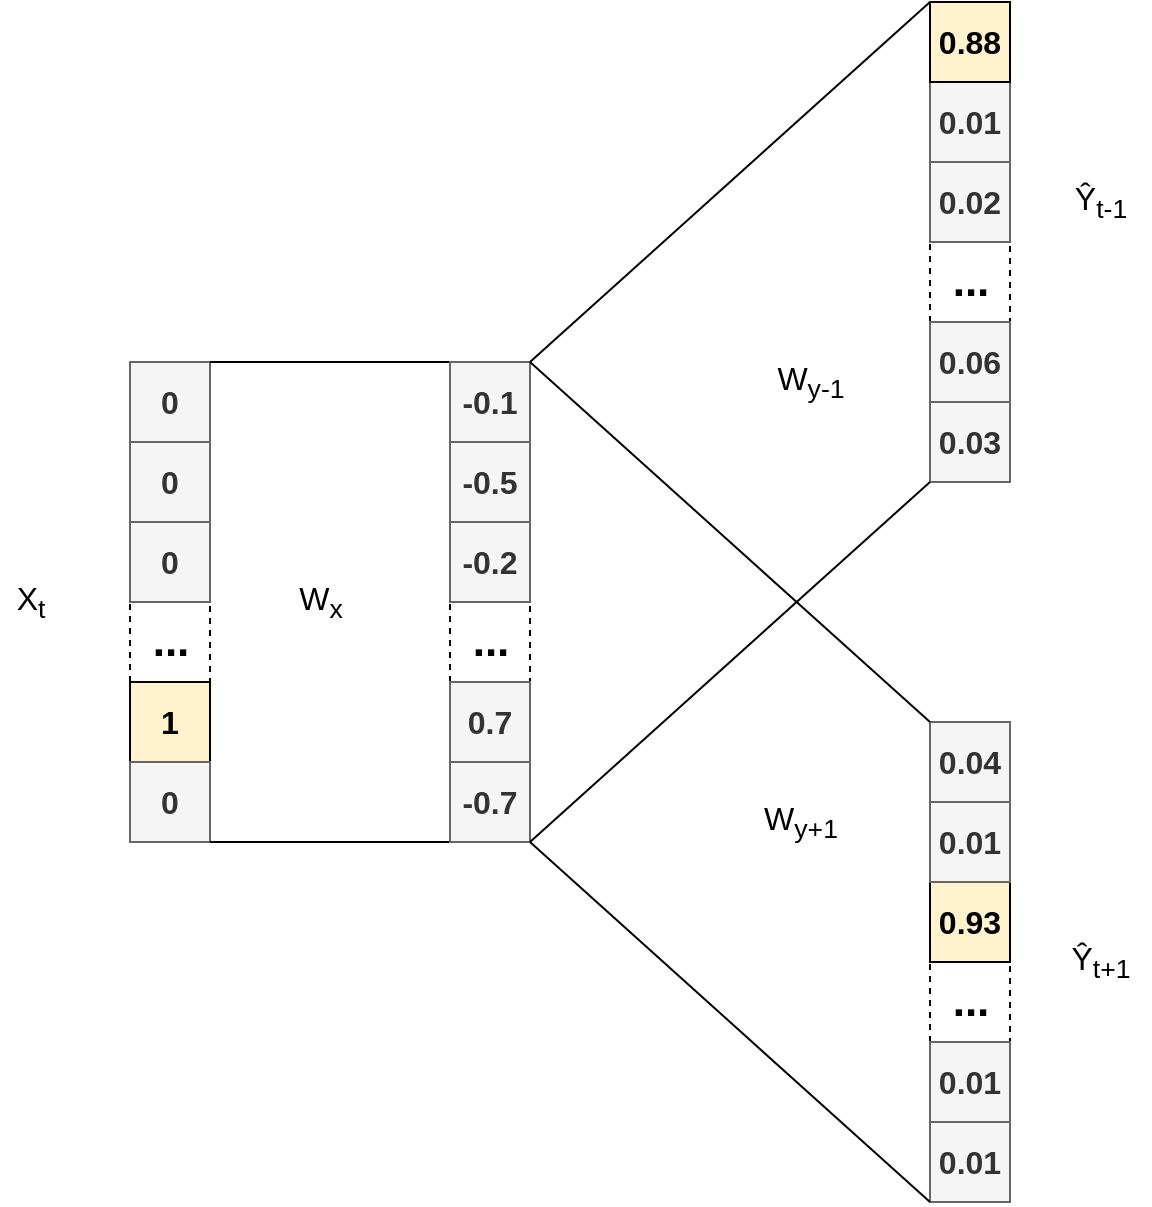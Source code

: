 <mxfile version="12.7.8" type="device"><diagram id="s8bNsZxxSSoOxSMyhNG8" name="Page-1"><mxGraphModel dx="1349" dy="762" grid="1" gridSize="10" guides="1" tooltips="1" connect="1" arrows="1" fold="1" page="1" pageScale="1" pageWidth="850" pageHeight="1100" math="0" shadow="0"><root><mxCell id="0"/><mxCell id="1" parent="0"/><mxCell id="fOhk6AoUKMIYfyi80-py-2" value="&lt;div align=&quot;center&quot;&gt;&lt;b&gt;&lt;font style=&quot;font-size: 22px&quot;&gt;...&lt;/font&gt;&lt;/b&gt;&lt;/div&gt;" style="text;html=1;align=center;verticalAlign=middle;resizable=0;points=[];autosize=1;strokeColor=#000000;dashed=1;" parent="1" vertex="1"><mxGeometry x="200" y="360" width="40" height="40" as="geometry"/></mxCell><mxCell id="fOhk6AoUKMIYfyi80-py-3" value="&lt;div style=&quot;font-size: 16px&quot;&gt;&lt;font style=&quot;font-size: 16px&quot;&gt;&lt;b&gt;1&lt;/b&gt;&lt;/font&gt;&lt;/div&gt;" style="rounded=0;whiteSpace=wrap;html=1;align=center;fillColor=#fff2cc;strokeColor=#000000;" parent="1" vertex="1"><mxGeometry x="200" y="400" width="40" height="40" as="geometry"/></mxCell><mxCell id="fOhk6AoUKMIYfyi80-py-4" value="&lt;font size=&quot;1&quot;&gt;&lt;b style=&quot;font-size: 16px&quot;&gt;0&lt;/b&gt;&lt;/font&gt;" style="rounded=0;whiteSpace=wrap;html=1;align=center;fillColor=#f5f5f5;strokeColor=#666666;fontColor=#333333;" parent="1" vertex="1"><mxGeometry x="200" y="240" width="40" height="40" as="geometry"/></mxCell><mxCell id="fOhk6AoUKMIYfyi80-py-5" value="&lt;font size=&quot;1&quot;&gt;&lt;b style=&quot;font-size: 16px&quot;&gt;0&lt;/b&gt;&lt;/font&gt;" style="rounded=0;whiteSpace=wrap;html=1;align=center;fillColor=#f5f5f5;strokeColor=#666666;fontColor=#333333;" parent="1" vertex="1"><mxGeometry x="200" y="320" width="40" height="40" as="geometry"/></mxCell><mxCell id="fOhk6AoUKMIYfyi80-py-6" value="&lt;font size=&quot;1&quot;&gt;&lt;b style=&quot;font-size: 16px&quot;&gt;0&lt;/b&gt;&lt;/font&gt;" style="rounded=0;whiteSpace=wrap;html=1;align=center;fillColor=#f5f5f5;strokeColor=#666666;fontColor=#333333;" parent="1" vertex="1"><mxGeometry x="200" y="280" width="40" height="40" as="geometry"/></mxCell><mxCell id="fOhk6AoUKMIYfyi80-py-7" value="&lt;font size=&quot;1&quot;&gt;&lt;b style=&quot;font-size: 16px&quot;&gt;0&lt;/b&gt;&lt;/font&gt;" style="rounded=0;whiteSpace=wrap;html=1;align=center;fillColor=#f5f5f5;strokeColor=#666666;fontColor=#333333;" parent="1" vertex="1"><mxGeometry x="200" y="440" width="40" height="40" as="geometry"/></mxCell><mxCell id="fOhk6AoUKMIYfyi80-py-37" value="" style="endArrow=none;html=1;exitX=1;exitY=1;exitDx=0;exitDy=0;entryX=0;entryY=1;entryDx=0;entryDy=0;" parent="1" source="fOhk6AoUKMIYfyi80-py-7" target="Wn7oslMH8ZanSGJkCotL-6" edge="1"><mxGeometry width="50" height="50" relative="1" as="geometry"><mxPoint x="400" y="420" as="sourcePoint"/><mxPoint x="360" y="480" as="targetPoint"/></mxGeometry></mxCell><mxCell id="fOhk6AoUKMIYfyi80-py-38" value="" style="endArrow=none;html=1;exitX=1;exitY=0;exitDx=0;exitDy=0;entryX=0;entryY=0;entryDx=0;entryDy=0;" parent="1" source="fOhk6AoUKMIYfyi80-py-4" target="Wn7oslMH8ZanSGJkCotL-8" edge="1"><mxGeometry width="50" height="50" relative="1" as="geometry"><mxPoint x="240" y="260" as="sourcePoint"/><mxPoint x="360" y="240" as="targetPoint"/></mxGeometry></mxCell><mxCell id="fOhk6AoUKMIYfyi80-py-41" value="&lt;font style=&quot;font-size: 16px&quot;&gt;X&lt;sub&gt;t&lt;/sub&gt;&lt;/font&gt;" style="text;html=1;align=center;verticalAlign=middle;resizable=0;points=[];autosize=1;" parent="1" vertex="1"><mxGeometry x="135" y="350" width="30" height="20" as="geometry"/></mxCell><mxCell id="fOhk6AoUKMIYfyi80-py-43" value="&lt;font style=&quot;font-size: 16px&quot;&gt;W&lt;sub&gt;x&lt;/sub&gt;&lt;/font&gt;" style="text;html=1;align=center;verticalAlign=middle;resizable=0;points=[];autosize=1;" parent="1" vertex="1"><mxGeometry x="275" y="350" width="40" height="20" as="geometry"/></mxCell><mxCell id="Wn7oslMH8ZanSGJkCotL-3" value="&lt;div align=&quot;center&quot;&gt;&lt;b&gt;&lt;font style=&quot;font-size: 22px&quot;&gt;...&lt;/font&gt;&lt;/b&gt;&lt;/div&gt;" style="text;html=1;align=center;verticalAlign=middle;resizable=0;points=[];autosize=1;strokeColor=#000000;dashed=1;" parent="1" vertex="1"><mxGeometry x="360" y="360" width="40" height="40" as="geometry"/></mxCell><mxCell id="Wn7oslMH8ZanSGJkCotL-4" value="&lt;div style=&quot;font-size: 16px&quot;&gt;&lt;font style=&quot;font-size: 16px&quot;&gt;&lt;b&gt;-0.2&lt;/b&gt;&lt;/font&gt;&lt;/div&gt;" style="rounded=0;whiteSpace=wrap;html=1;align=center;fillColor=#f5f5f5;strokeColor=#666666;fontColor=#333333;" parent="1" vertex="1"><mxGeometry x="360" y="320" width="40" height="40" as="geometry"/></mxCell><mxCell id="Wn7oslMH8ZanSGJkCotL-5" value="&lt;div style=&quot;font-size: 16px&quot;&gt;&lt;font style=&quot;font-size: 16px&quot;&gt;&lt;b&gt;0.7&lt;/b&gt;&lt;/font&gt;&lt;/div&gt;" style="rounded=0;whiteSpace=wrap;html=1;align=center;fillColor=#f5f5f5;strokeColor=#666666;fontColor=#333333;" parent="1" vertex="1"><mxGeometry x="360" y="400" width="40" height="40" as="geometry"/></mxCell><mxCell id="Wn7oslMH8ZanSGJkCotL-6" value="&lt;div style=&quot;font-size: 16px&quot;&gt;&lt;font style=&quot;font-size: 16px&quot;&gt;&lt;b&gt;-0.7&lt;/b&gt;&lt;/font&gt;&lt;/div&gt;" style="rounded=0;whiteSpace=wrap;html=1;align=center;fillColor=#f5f5f5;strokeColor=#666666;fontColor=#333333;" parent="1" vertex="1"><mxGeometry x="360" y="440" width="40" height="40" as="geometry"/></mxCell><mxCell id="Wn7oslMH8ZanSGJkCotL-7" value="&lt;div style=&quot;font-size: 16px&quot;&gt;&lt;font style=&quot;font-size: 16px&quot;&gt;&lt;b&gt;-0.5&lt;/b&gt;&lt;/font&gt;&lt;/div&gt;" style="rounded=0;whiteSpace=wrap;html=1;align=center;fillColor=#f5f5f5;strokeColor=#666666;fontColor=#333333;" parent="1" vertex="1"><mxGeometry x="360" y="280" width="40" height="40" as="geometry"/></mxCell><mxCell id="Wn7oslMH8ZanSGJkCotL-8" value="&lt;div style=&quot;font-size: 16px&quot;&gt;&lt;font style=&quot;font-size: 16px&quot;&gt;&lt;b&gt;-0.1&lt;/b&gt;&lt;/font&gt;&lt;/div&gt;" style="rounded=0;whiteSpace=wrap;html=1;align=center;fillColor=#f5f5f5;strokeColor=#666666;fontColor=#333333;" parent="1" vertex="1"><mxGeometry x="360" y="240" width="40" height="40" as="geometry"/></mxCell><mxCell id="Wn7oslMH8ZanSGJkCotL-9" value="&lt;div align=&quot;center&quot;&gt;&lt;b&gt;&lt;font style=&quot;font-size: 22px&quot;&gt;...&lt;/font&gt;&lt;/b&gt;&lt;/div&gt;" style="text;html=1;align=center;verticalAlign=middle;resizable=0;points=[];autosize=1;strokeColor=#000000;dashed=1;" parent="1" vertex="1"><mxGeometry x="600" y="540" width="40" height="40" as="geometry"/></mxCell><mxCell id="Wn7oslMH8ZanSGJkCotL-10" value="&lt;font size=&quot;1&quot;&gt;&lt;b style=&quot;font-size: 16px&quot;&gt;0.01&lt;/b&gt;&lt;/font&gt;" style="rounded=0;whiteSpace=wrap;html=1;align=center;fillColor=#f5f5f5;strokeColor=#666666;fontColor=#333333;" parent="1" vertex="1"><mxGeometry x="600" y="580" width="40" height="40" as="geometry"/></mxCell><mxCell id="Wn7oslMH8ZanSGJkCotL-11" value="&lt;font size=&quot;1&quot;&gt;&lt;b style=&quot;font-size: 16px&quot;&gt;0.93&lt;/b&gt;&lt;/font&gt;" style="rounded=0;whiteSpace=wrap;html=1;align=center;fillColor=#fff2cc;strokeColor=#000000;" parent="1" vertex="1"><mxGeometry x="600" y="500" width="40" height="40" as="geometry"/></mxCell><mxCell id="Wn7oslMH8ZanSGJkCotL-12" value="&lt;font size=&quot;1&quot;&gt;&lt;b style=&quot;font-size: 16px&quot;&gt;0.01&lt;/b&gt;&lt;/font&gt;" style="rounded=0;whiteSpace=wrap;html=1;align=center;fillColor=#f5f5f5;strokeColor=#666666;fontColor=#333333;" parent="1" vertex="1"><mxGeometry x="600" y="620" width="40" height="40" as="geometry"/></mxCell><mxCell id="Wn7oslMH8ZanSGJkCotL-13" value="&lt;font size=&quot;1&quot;&gt;&lt;b style=&quot;font-size: 16px&quot;&gt;0.01&lt;/b&gt;&lt;/font&gt;" style="rounded=0;whiteSpace=wrap;html=1;align=center;fillColor=#f5f5f5;strokeColor=#666666;fontColor=#333333;" parent="1" vertex="1"><mxGeometry x="600" y="460" width="40" height="40" as="geometry"/></mxCell><mxCell id="Wn7oslMH8ZanSGJkCotL-14" value="&lt;font size=&quot;1&quot;&gt;&lt;b style=&quot;font-size: 16px&quot;&gt;0.04&lt;/b&gt;&lt;/font&gt;" style="rounded=0;whiteSpace=wrap;html=1;align=center;fillColor=#f5f5f5;strokeColor=#666666;fontColor=#333333;" parent="1" vertex="1"><mxGeometry x="600" y="420" width="40" height="40" as="geometry"/></mxCell><mxCell id="Wn7oslMH8ZanSGJkCotL-15" value="&lt;div align=&quot;center&quot;&gt;&lt;b&gt;&lt;font style=&quot;font-size: 22px&quot;&gt;...&lt;/font&gt;&lt;/b&gt;&lt;/div&gt;" style="text;html=1;align=center;verticalAlign=middle;resizable=0;points=[];autosize=1;strokeColor=#000000;dashed=1;" parent="1" vertex="1"><mxGeometry x="600" y="180" width="40" height="40" as="geometry"/></mxCell><mxCell id="Wn7oslMH8ZanSGJkCotL-16" value="&lt;font size=&quot;1&quot;&gt;&lt;b style=&quot;font-size: 16px&quot;&gt;0.06&lt;/b&gt;&lt;/font&gt;" style="rounded=0;whiteSpace=wrap;html=1;align=center;fillColor=#f5f5f5;strokeColor=#666666;fontColor=#333333;" parent="1" vertex="1"><mxGeometry x="600" y="220" width="40" height="40" as="geometry"/></mxCell><mxCell id="Wn7oslMH8ZanSGJkCotL-18" value="&lt;font size=&quot;1&quot;&gt;&lt;b style=&quot;font-size: 16px&quot;&gt;0.03&lt;/b&gt;&lt;/font&gt;" style="rounded=0;whiteSpace=wrap;html=1;align=center;fillColor=#f5f5f5;strokeColor=#666666;fontColor=#333333;" parent="1" vertex="1"><mxGeometry x="600" y="260" width="40" height="40" as="geometry"/></mxCell><mxCell id="Wn7oslMH8ZanSGJkCotL-19" value="&lt;font size=&quot;1&quot;&gt;&lt;b style=&quot;font-size: 16px&quot;&gt;0.01&lt;/b&gt;&lt;/font&gt;" style="rounded=0;whiteSpace=wrap;html=1;align=center;fillColor=#f5f5f5;strokeColor=#666666;fontColor=#333333;" parent="1" vertex="1"><mxGeometry x="600" y="100" width="40" height="40" as="geometry"/></mxCell><mxCell id="Wn7oslMH8ZanSGJkCotL-20" value="&lt;font size=&quot;1&quot;&gt;&lt;b style=&quot;font-size: 16px&quot;&gt;0.02&lt;/b&gt;&lt;/font&gt;" style="rounded=0;whiteSpace=wrap;html=1;align=center;fillColor=#f5f5f5;strokeColor=#666666;fontColor=#333333;" parent="1" vertex="1"><mxGeometry x="600" y="140" width="40" height="40" as="geometry"/></mxCell><mxCell id="Wn7oslMH8ZanSGJkCotL-21" value="" style="endArrow=none;html=1;entryX=0;entryY=0;entryDx=0;entryDy=0;exitX=1;exitY=0;exitDx=0;exitDy=0;" parent="1" source="Wn7oslMH8ZanSGJkCotL-8" target="Wn7oslMH8ZanSGJkCotL-14" edge="1"><mxGeometry width="50" height="50" relative="1" as="geometry"><mxPoint x="410" y="400" as="sourcePoint"/><mxPoint x="460" y="350" as="targetPoint"/></mxGeometry></mxCell><mxCell id="Wn7oslMH8ZanSGJkCotL-22" value="" style="endArrow=none;html=1;entryX=0;entryY=1;entryDx=0;entryDy=0;exitX=1;exitY=1;exitDx=0;exitDy=0;" parent="1" source="Wn7oslMH8ZanSGJkCotL-6" target="Wn7oslMH8ZanSGJkCotL-12" edge="1"><mxGeometry width="50" height="50" relative="1" as="geometry"><mxPoint x="400" y="290" as="sourcePoint"/><mxPoint x="600" y="470" as="targetPoint"/></mxGeometry></mxCell><mxCell id="Wn7oslMH8ZanSGJkCotL-23" value="" style="endArrow=none;html=1;entryX=0;entryY=1;entryDx=0;entryDy=0;exitX=1;exitY=1;exitDx=0;exitDy=0;" parent="1" source="Wn7oslMH8ZanSGJkCotL-6" target="Wn7oslMH8ZanSGJkCotL-18" edge="1"><mxGeometry width="50" height="50" relative="1" as="geometry"><mxPoint x="410" y="180" as="sourcePoint"/><mxPoint x="610" y="360" as="targetPoint"/></mxGeometry></mxCell><mxCell id="Wn7oslMH8ZanSGJkCotL-25" value="&lt;font style=&quot;font-size: 16px&quot;&gt;Ŷ&lt;sub&gt;t-1&lt;/sub&gt;&lt;/font&gt;" style="text;html=1;align=center;verticalAlign=middle;resizable=0;points=[];autosize=1;" parent="1" vertex="1"><mxGeometry x="665" y="150" width="40" height="20" as="geometry"/></mxCell><mxCell id="Wn7oslMH8ZanSGJkCotL-26" value="&lt;font style=&quot;font-size: 16px&quot;&gt;Ŷ&lt;sub&gt;t+1&lt;/sub&gt;&lt;/font&gt;" style="text;html=1;align=center;verticalAlign=middle;resizable=0;points=[];autosize=1;" parent="1" vertex="1"><mxGeometry x="660" y="530" width="50" height="20" as="geometry"/></mxCell><mxCell id="Wn7oslMH8ZanSGJkCotL-27" value="&lt;font style=&quot;font-size: 16px&quot;&gt;W&lt;sub&gt;y-1&lt;/sub&gt;&lt;/font&gt;" style="text;html=1;align=center;verticalAlign=middle;resizable=0;points=[];autosize=1;" parent="1" vertex="1"><mxGeometry x="515" y="240" width="50" height="20" as="geometry"/></mxCell><mxCell id="Wn7oslMH8ZanSGJkCotL-28" value="&lt;font style=&quot;font-size: 16px&quot;&gt;W&lt;sub&gt;y+1&lt;/sub&gt;&lt;/font&gt;" style="text;html=1;align=center;verticalAlign=middle;resizable=0;points=[];autosize=1;" parent="1" vertex="1"><mxGeometry x="510" y="460" width="50" height="20" as="geometry"/></mxCell><mxCell id="Wn7oslMH8ZanSGJkCotL-17" value="&lt;font size=&quot;1&quot;&gt;&lt;b style=&quot;font-size: 16px&quot;&gt;0.88&lt;/b&gt;&lt;/font&gt;" style="rounded=0;whiteSpace=wrap;html=1;align=center;fillColor=#fff2cc;strokeColor=#000000;" parent="1" vertex="1"><mxGeometry x="600" y="60" width="40" height="40" as="geometry"/></mxCell><mxCell id="Wn7oslMH8ZanSGJkCotL-29" value="" style="endArrow=none;html=1;entryX=0;entryY=0;entryDx=0;entryDy=0;exitX=1;exitY=0;exitDx=0;exitDy=0;" parent="1" source="Wn7oslMH8ZanSGJkCotL-8" target="Wn7oslMH8ZanSGJkCotL-17" edge="1"><mxGeometry width="50" height="50" relative="1" as="geometry"><mxPoint x="400" y="240" as="sourcePoint"/><mxPoint x="660" y="60" as="targetPoint"/></mxGeometry></mxCell></root></mxGraphModel></diagram></mxfile>